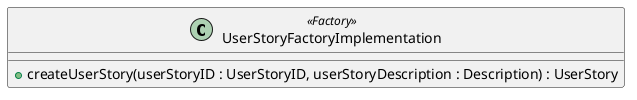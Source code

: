 @startuml
'https://plantuml.com/class-diagram

class UserStoryFactoryImplementation<<Factory>>{
+ createUserStory(userStoryID : UserStoryID, userStoryDescription : Description) : UserStory
}

@enduml